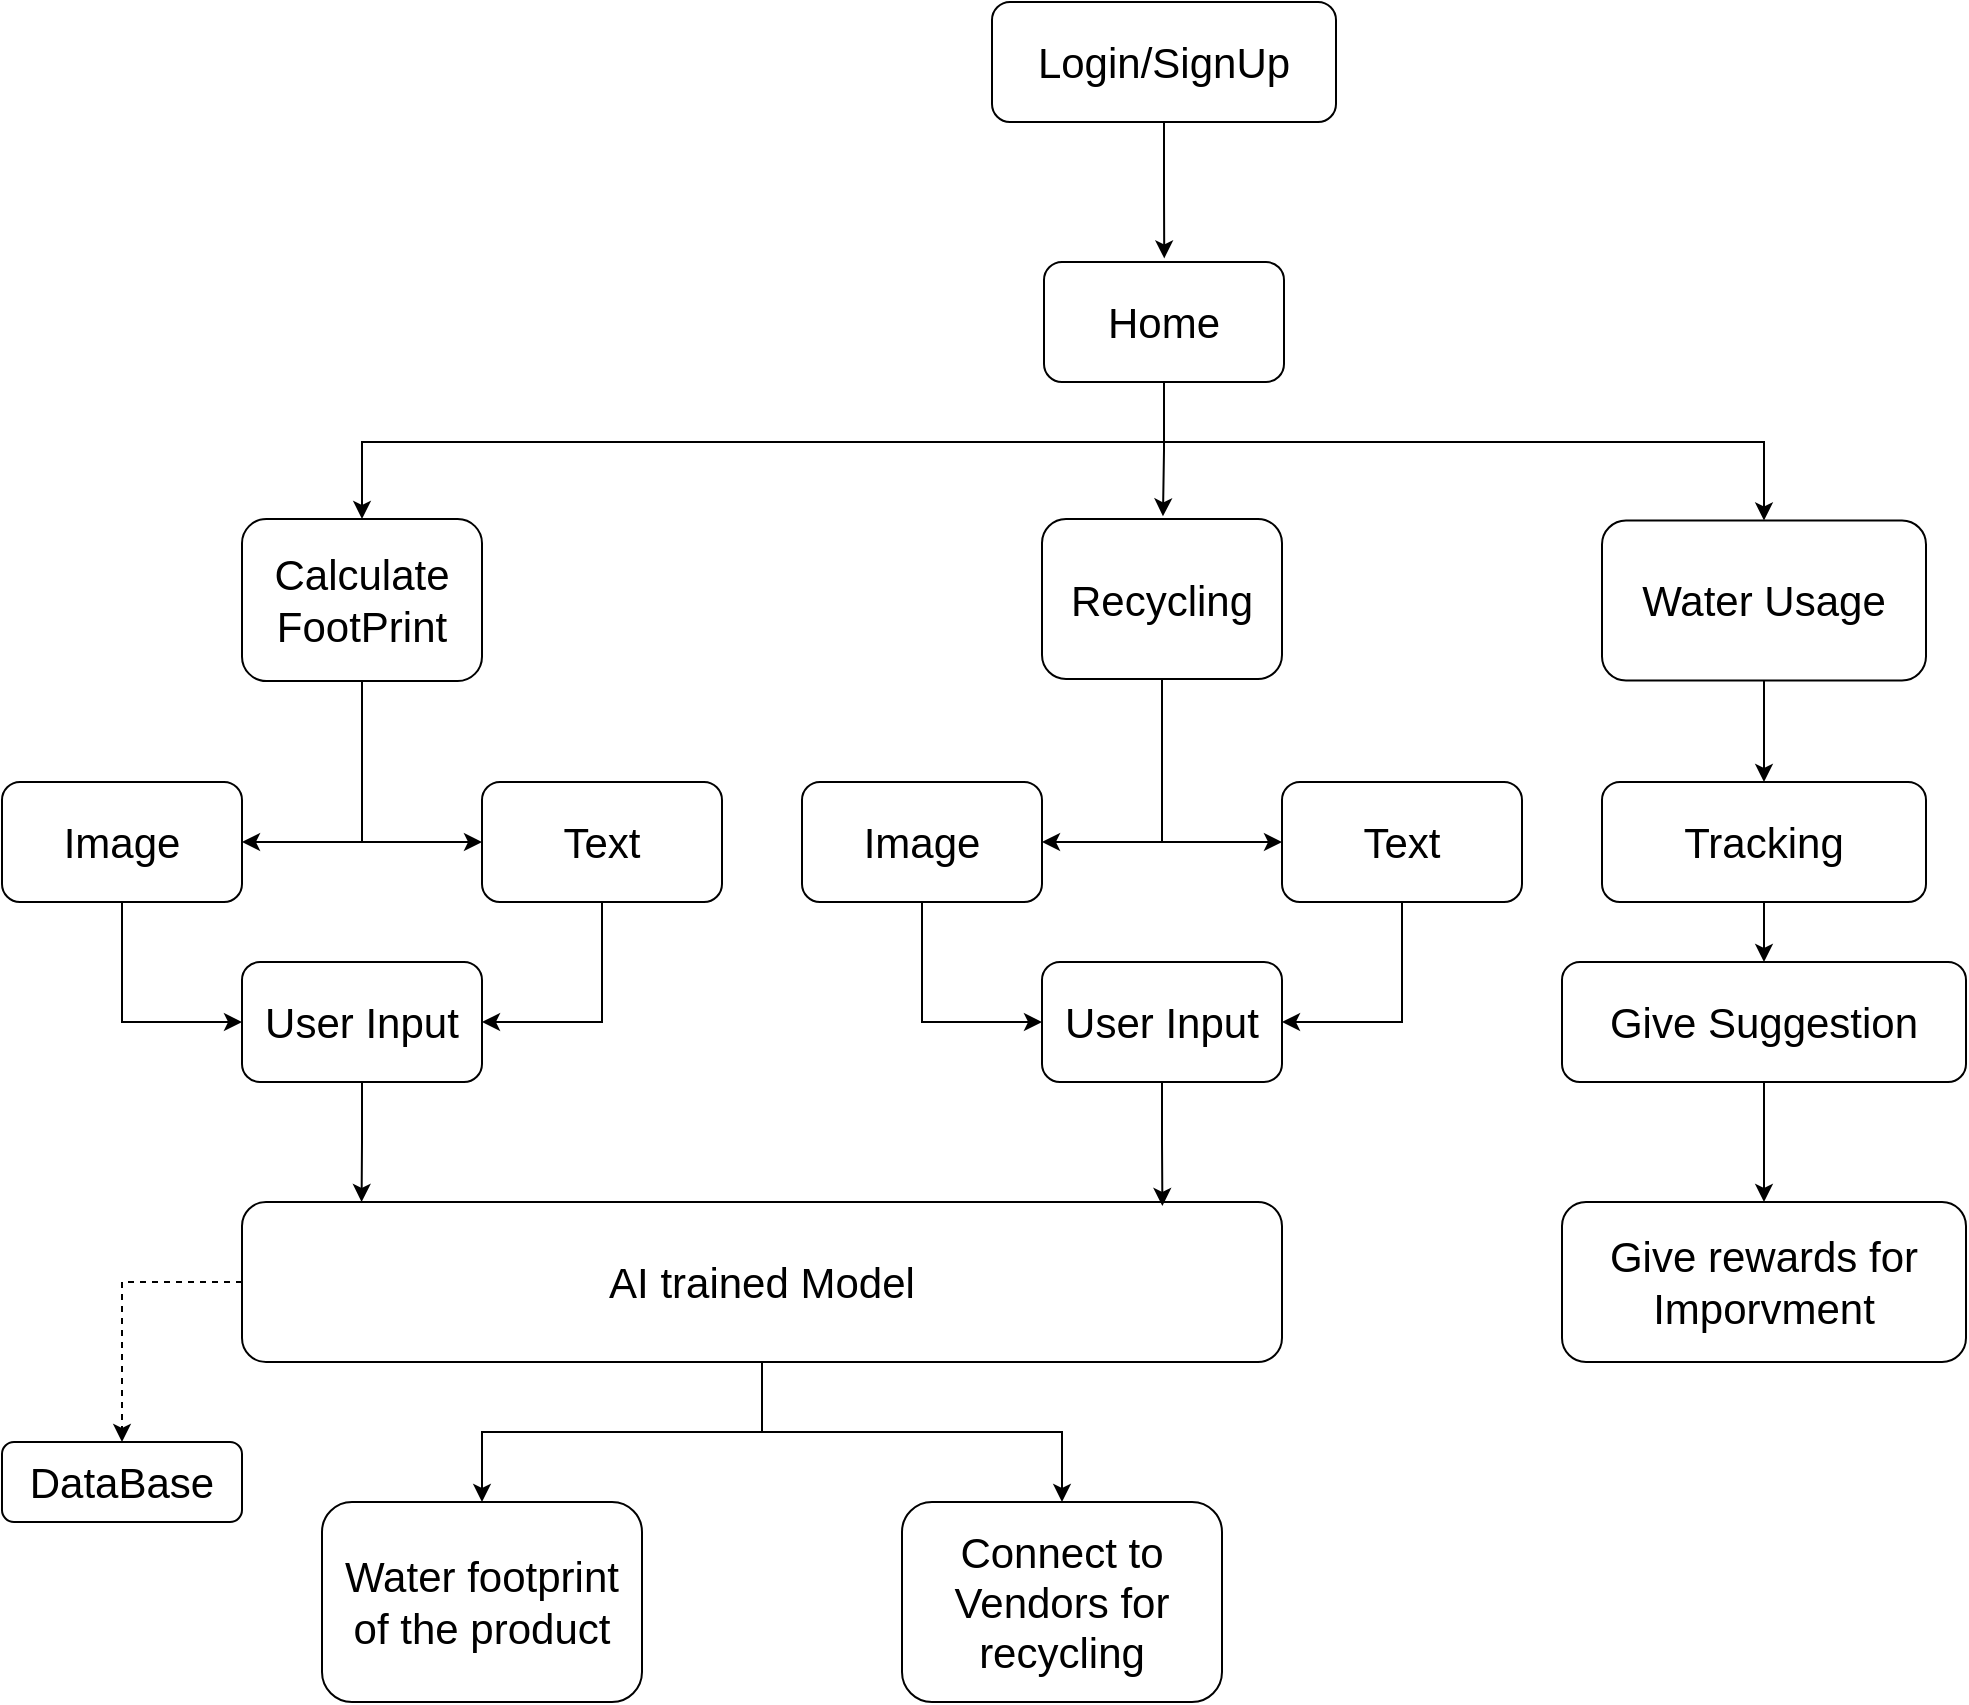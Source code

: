 <mxfile version="22.1.0" type="device">
  <diagram name="Page-1" id="gHZtXQD03dkbiyWSL4QR">
    <mxGraphModel dx="1706" dy="1106" grid="1" gridSize="10" guides="1" tooltips="1" connect="1" arrows="1" fold="1" page="1" pageScale="1" pageWidth="827" pageHeight="1169" math="0" shadow="0">
      <root>
        <mxCell id="0" />
        <mxCell id="1" parent="0" />
        <mxCell id="sP0U70dSBuYbOyyXhxNo-1" value="Login/SignUp" style="rounded=1;whiteSpace=wrap;html=1;fontSize=21;" vertex="1" parent="1">
          <mxGeometry x="535" y="80" width="172" height="60" as="geometry" />
        </mxCell>
        <mxCell id="sP0U70dSBuYbOyyXhxNo-47" style="edgeStyle=orthogonalEdgeStyle;rounded=0;orthogonalLoop=1;jettySize=auto;html=1;entryX=0.5;entryY=0;entryDx=0;entryDy=0;" edge="1" parent="1" source="sP0U70dSBuYbOyyXhxNo-2" target="sP0U70dSBuYbOyyXhxNo-3">
          <mxGeometry relative="1" as="geometry">
            <Array as="points">
              <mxPoint x="621" y="300" />
              <mxPoint x="220" y="300" />
            </Array>
          </mxGeometry>
        </mxCell>
        <mxCell id="sP0U70dSBuYbOyyXhxNo-2" value="Home" style="rounded=1;whiteSpace=wrap;html=1;fontSize=21;" vertex="1" parent="1">
          <mxGeometry x="561" y="210" width="120" height="60" as="geometry" />
        </mxCell>
        <mxCell id="sP0U70dSBuYbOyyXhxNo-17" style="edgeStyle=orthogonalEdgeStyle;rounded=0;orthogonalLoop=1;jettySize=auto;html=1;exitX=0.5;exitY=1;exitDx=0;exitDy=0;entryX=1;entryY=0.5;entryDx=0;entryDy=0;" edge="1" parent="1" source="sP0U70dSBuYbOyyXhxNo-3" target="sP0U70dSBuYbOyyXhxNo-5">
          <mxGeometry relative="1" as="geometry" />
        </mxCell>
        <mxCell id="sP0U70dSBuYbOyyXhxNo-18" style="edgeStyle=orthogonalEdgeStyle;rounded=0;orthogonalLoop=1;jettySize=auto;html=1;entryX=0;entryY=0.5;entryDx=0;entryDy=0;" edge="1" parent="1" source="sP0U70dSBuYbOyyXhxNo-3" target="sP0U70dSBuYbOyyXhxNo-6">
          <mxGeometry relative="1" as="geometry" />
        </mxCell>
        <mxCell id="sP0U70dSBuYbOyyXhxNo-3" value="Calculate FootPrint" style="rounded=1;whiteSpace=wrap;html=1;fontSize=21;" vertex="1" parent="1">
          <mxGeometry x="160" y="338.5" width="120" height="81" as="geometry" />
        </mxCell>
        <mxCell id="sP0U70dSBuYbOyyXhxNo-32" style="edgeStyle=orthogonalEdgeStyle;rounded=0;orthogonalLoop=1;jettySize=auto;html=1;entryX=0;entryY=0.5;entryDx=0;entryDy=0;" edge="1" parent="1" source="sP0U70dSBuYbOyyXhxNo-4" target="sP0U70dSBuYbOyyXhxNo-26">
          <mxGeometry relative="1" as="geometry" />
        </mxCell>
        <mxCell id="sP0U70dSBuYbOyyXhxNo-33" style="edgeStyle=orthogonalEdgeStyle;rounded=0;orthogonalLoop=1;jettySize=auto;html=1;entryX=1;entryY=0.5;entryDx=0;entryDy=0;" edge="1" parent="1" source="sP0U70dSBuYbOyyXhxNo-4" target="sP0U70dSBuYbOyyXhxNo-24">
          <mxGeometry relative="1" as="geometry" />
        </mxCell>
        <mxCell id="sP0U70dSBuYbOyyXhxNo-4" value="Recycling" style="rounded=1;whiteSpace=wrap;html=1;fontSize=21;" vertex="1" parent="1">
          <mxGeometry x="560" y="338.5" width="120" height="80" as="geometry" />
        </mxCell>
        <mxCell id="sP0U70dSBuYbOyyXhxNo-19" style="edgeStyle=orthogonalEdgeStyle;rounded=0;orthogonalLoop=1;jettySize=auto;html=1;exitX=0.5;exitY=1;exitDx=0;exitDy=0;entryX=0;entryY=0.5;entryDx=0;entryDy=0;" edge="1" parent="1" source="sP0U70dSBuYbOyyXhxNo-5" target="sP0U70dSBuYbOyyXhxNo-7">
          <mxGeometry relative="1" as="geometry" />
        </mxCell>
        <mxCell id="sP0U70dSBuYbOyyXhxNo-5" value="Image" style="rounded=1;whiteSpace=wrap;html=1;fontSize=21;" vertex="1" parent="1">
          <mxGeometry x="40" y="470" width="120" height="60" as="geometry" />
        </mxCell>
        <mxCell id="sP0U70dSBuYbOyyXhxNo-20" style="edgeStyle=orthogonalEdgeStyle;rounded=0;orthogonalLoop=1;jettySize=auto;html=1;entryX=1;entryY=0.5;entryDx=0;entryDy=0;" edge="1" parent="1" source="sP0U70dSBuYbOyyXhxNo-6" target="sP0U70dSBuYbOyyXhxNo-7">
          <mxGeometry relative="1" as="geometry" />
        </mxCell>
        <mxCell id="sP0U70dSBuYbOyyXhxNo-6" value="Text" style="rounded=1;whiteSpace=wrap;html=1;fontSize=21;" vertex="1" parent="1">
          <mxGeometry x="280" y="470" width="120" height="60" as="geometry" />
        </mxCell>
        <mxCell id="sP0U70dSBuYbOyyXhxNo-7" value="User Input" style="rounded=1;whiteSpace=wrap;html=1;fontSize=21;" vertex="1" parent="1">
          <mxGeometry x="160" y="560" width="120" height="60" as="geometry" />
        </mxCell>
        <mxCell id="sP0U70dSBuYbOyyXhxNo-39" style="edgeStyle=orthogonalEdgeStyle;rounded=0;orthogonalLoop=1;jettySize=auto;html=1;dashed=1;" edge="1" parent="1" source="sP0U70dSBuYbOyyXhxNo-8" target="sP0U70dSBuYbOyyXhxNo-37">
          <mxGeometry relative="1" as="geometry">
            <Array as="points">
              <mxPoint x="100" y="720" />
            </Array>
          </mxGeometry>
        </mxCell>
        <mxCell id="sP0U70dSBuYbOyyXhxNo-40" style="edgeStyle=orthogonalEdgeStyle;rounded=0;orthogonalLoop=1;jettySize=auto;html=1;entryX=0.5;entryY=0;entryDx=0;entryDy=0;" edge="1" parent="1" source="sP0U70dSBuYbOyyXhxNo-8" target="sP0U70dSBuYbOyyXhxNo-9">
          <mxGeometry relative="1" as="geometry" />
        </mxCell>
        <mxCell id="sP0U70dSBuYbOyyXhxNo-42" style="edgeStyle=orthogonalEdgeStyle;rounded=0;orthogonalLoop=1;jettySize=auto;html=1;" edge="1" parent="1" source="sP0U70dSBuYbOyyXhxNo-8" target="sP0U70dSBuYbOyyXhxNo-41">
          <mxGeometry relative="1" as="geometry" />
        </mxCell>
        <mxCell id="sP0U70dSBuYbOyyXhxNo-8" value="AI trained Model" style="rounded=1;whiteSpace=wrap;html=1;fontSize=21;" vertex="1" parent="1">
          <mxGeometry x="160" y="680" width="520" height="80" as="geometry" />
        </mxCell>
        <mxCell id="sP0U70dSBuYbOyyXhxNo-9" value="Connect to Vendors for recycling" style="rounded=1;whiteSpace=wrap;html=1;fontSize=21;" vertex="1" parent="1">
          <mxGeometry x="490" y="830" width="160" height="100" as="geometry" />
        </mxCell>
        <mxCell id="sP0U70dSBuYbOyyXhxNo-23" style="edgeStyle=orthogonalEdgeStyle;rounded=0;orthogonalLoop=1;jettySize=auto;html=1;exitX=0.5;exitY=1;exitDx=0;exitDy=0;entryX=0;entryY=0.5;entryDx=0;entryDy=0;" edge="1" source="sP0U70dSBuYbOyyXhxNo-24" target="sP0U70dSBuYbOyyXhxNo-28" parent="1">
          <mxGeometry relative="1" as="geometry" />
        </mxCell>
        <mxCell id="sP0U70dSBuYbOyyXhxNo-24" value="Image" style="rounded=1;whiteSpace=wrap;html=1;fontSize=21;" vertex="1" parent="1">
          <mxGeometry x="440" y="470" width="120" height="60" as="geometry" />
        </mxCell>
        <mxCell id="sP0U70dSBuYbOyyXhxNo-25" style="edgeStyle=orthogonalEdgeStyle;rounded=0;orthogonalLoop=1;jettySize=auto;html=1;entryX=1;entryY=0.5;entryDx=0;entryDy=0;" edge="1" source="sP0U70dSBuYbOyyXhxNo-26" target="sP0U70dSBuYbOyyXhxNo-28" parent="1">
          <mxGeometry relative="1" as="geometry" />
        </mxCell>
        <mxCell id="sP0U70dSBuYbOyyXhxNo-26" value="Text" style="rounded=1;whiteSpace=wrap;html=1;fontSize=21;" vertex="1" parent="1">
          <mxGeometry x="680" y="470" width="120" height="60" as="geometry" />
        </mxCell>
        <mxCell id="sP0U70dSBuYbOyyXhxNo-28" value="User Input" style="rounded=1;whiteSpace=wrap;html=1;fontSize=21;" vertex="1" parent="1">
          <mxGeometry x="560" y="560" width="120" height="60" as="geometry" />
        </mxCell>
        <mxCell id="sP0U70dSBuYbOyyXhxNo-36" style="edgeStyle=orthogonalEdgeStyle;rounded=0;orthogonalLoop=1;jettySize=auto;html=1;entryX=0.115;entryY=0;entryDx=0;entryDy=0;entryPerimeter=0;" edge="1" parent="1" source="sP0U70dSBuYbOyyXhxNo-7" target="sP0U70dSBuYbOyyXhxNo-8">
          <mxGeometry relative="1" as="geometry" />
        </mxCell>
        <mxCell id="sP0U70dSBuYbOyyXhxNo-37" value="DataBase" style="rounded=1;whiteSpace=wrap;html=1;fontSize=21;" vertex="1" parent="1">
          <mxGeometry x="40" y="800" width="120" height="40" as="geometry" />
        </mxCell>
        <mxCell id="sP0U70dSBuYbOyyXhxNo-38" style="edgeStyle=orthogonalEdgeStyle;rounded=0;orthogonalLoop=1;jettySize=auto;html=1;entryX=0.885;entryY=0.025;entryDx=0;entryDy=0;entryPerimeter=0;" edge="1" parent="1" source="sP0U70dSBuYbOyyXhxNo-28" target="sP0U70dSBuYbOyyXhxNo-8">
          <mxGeometry relative="1" as="geometry" />
        </mxCell>
        <mxCell id="sP0U70dSBuYbOyyXhxNo-41" value="Water footprint of the product" style="rounded=1;whiteSpace=wrap;html=1;fontSize=21;" vertex="1" parent="1">
          <mxGeometry x="200" y="830" width="160" height="100" as="geometry" />
        </mxCell>
        <mxCell id="sP0U70dSBuYbOyyXhxNo-52" style="edgeStyle=orthogonalEdgeStyle;rounded=0;orthogonalLoop=1;jettySize=auto;html=1;exitX=0.5;exitY=1;exitDx=0;exitDy=0;" edge="1" parent="1" source="sP0U70dSBuYbOyyXhxNo-43" target="sP0U70dSBuYbOyyXhxNo-49">
          <mxGeometry relative="1" as="geometry" />
        </mxCell>
        <mxCell id="sP0U70dSBuYbOyyXhxNo-43" value="Water Usage" style="rounded=1;whiteSpace=wrap;html=1;fontSize=21;" vertex="1" parent="1">
          <mxGeometry x="840" y="339.25" width="162" height="80" as="geometry" />
        </mxCell>
        <mxCell id="sP0U70dSBuYbOyyXhxNo-45" style="edgeStyle=orthogonalEdgeStyle;rounded=0;orthogonalLoop=1;jettySize=auto;html=1;entryX=0.501;entryY=-0.03;entryDx=0;entryDy=0;entryPerimeter=0;" edge="1" parent="1" source="sP0U70dSBuYbOyyXhxNo-1" target="sP0U70dSBuYbOyyXhxNo-2">
          <mxGeometry relative="1" as="geometry" />
        </mxCell>
        <mxCell id="sP0U70dSBuYbOyyXhxNo-46" style="edgeStyle=orthogonalEdgeStyle;rounded=0;orthogonalLoop=1;jettySize=auto;html=1;entryX=0.504;entryY=-0.017;entryDx=0;entryDy=0;entryPerimeter=0;" edge="1" parent="1" source="sP0U70dSBuYbOyyXhxNo-2" target="sP0U70dSBuYbOyyXhxNo-4">
          <mxGeometry relative="1" as="geometry" />
        </mxCell>
        <mxCell id="sP0U70dSBuYbOyyXhxNo-48" style="edgeStyle=orthogonalEdgeStyle;rounded=0;orthogonalLoop=1;jettySize=auto;html=1;exitX=0.5;exitY=1;exitDx=0;exitDy=0;entryX=0.5;entryY=0;entryDx=0;entryDy=0;" edge="1" parent="1" source="sP0U70dSBuYbOyyXhxNo-2" target="sP0U70dSBuYbOyyXhxNo-43">
          <mxGeometry relative="1" as="geometry">
            <Array as="points">
              <mxPoint x="621" y="300" />
              <mxPoint x="921" y="300" />
            </Array>
          </mxGeometry>
        </mxCell>
        <mxCell id="sP0U70dSBuYbOyyXhxNo-53" style="edgeStyle=orthogonalEdgeStyle;rounded=0;orthogonalLoop=1;jettySize=auto;html=1;exitX=0.5;exitY=1;exitDx=0;exitDy=0;entryX=0.5;entryY=0;entryDx=0;entryDy=0;" edge="1" parent="1" source="sP0U70dSBuYbOyyXhxNo-49" target="sP0U70dSBuYbOyyXhxNo-50">
          <mxGeometry relative="1" as="geometry" />
        </mxCell>
        <mxCell id="sP0U70dSBuYbOyyXhxNo-49" value="Tracking" style="rounded=1;whiteSpace=wrap;html=1;fontSize=21;" vertex="1" parent="1">
          <mxGeometry x="840" y="470" width="162" height="60" as="geometry" />
        </mxCell>
        <mxCell id="sP0U70dSBuYbOyyXhxNo-54" style="edgeStyle=orthogonalEdgeStyle;rounded=0;orthogonalLoop=1;jettySize=auto;html=1;exitX=0.5;exitY=1;exitDx=0;exitDy=0;entryX=0.5;entryY=0;entryDx=0;entryDy=0;" edge="1" parent="1" source="sP0U70dSBuYbOyyXhxNo-50" target="sP0U70dSBuYbOyyXhxNo-51">
          <mxGeometry relative="1" as="geometry" />
        </mxCell>
        <mxCell id="sP0U70dSBuYbOyyXhxNo-50" value="Give Suggestion" style="rounded=1;whiteSpace=wrap;html=1;fontSize=21;" vertex="1" parent="1">
          <mxGeometry x="820" y="560" width="202" height="60" as="geometry" />
        </mxCell>
        <mxCell id="sP0U70dSBuYbOyyXhxNo-51" value="Give rewards for Imporvment" style="rounded=1;whiteSpace=wrap;html=1;fontSize=21;" vertex="1" parent="1">
          <mxGeometry x="820" y="680" width="202" height="80" as="geometry" />
        </mxCell>
      </root>
    </mxGraphModel>
  </diagram>
</mxfile>
